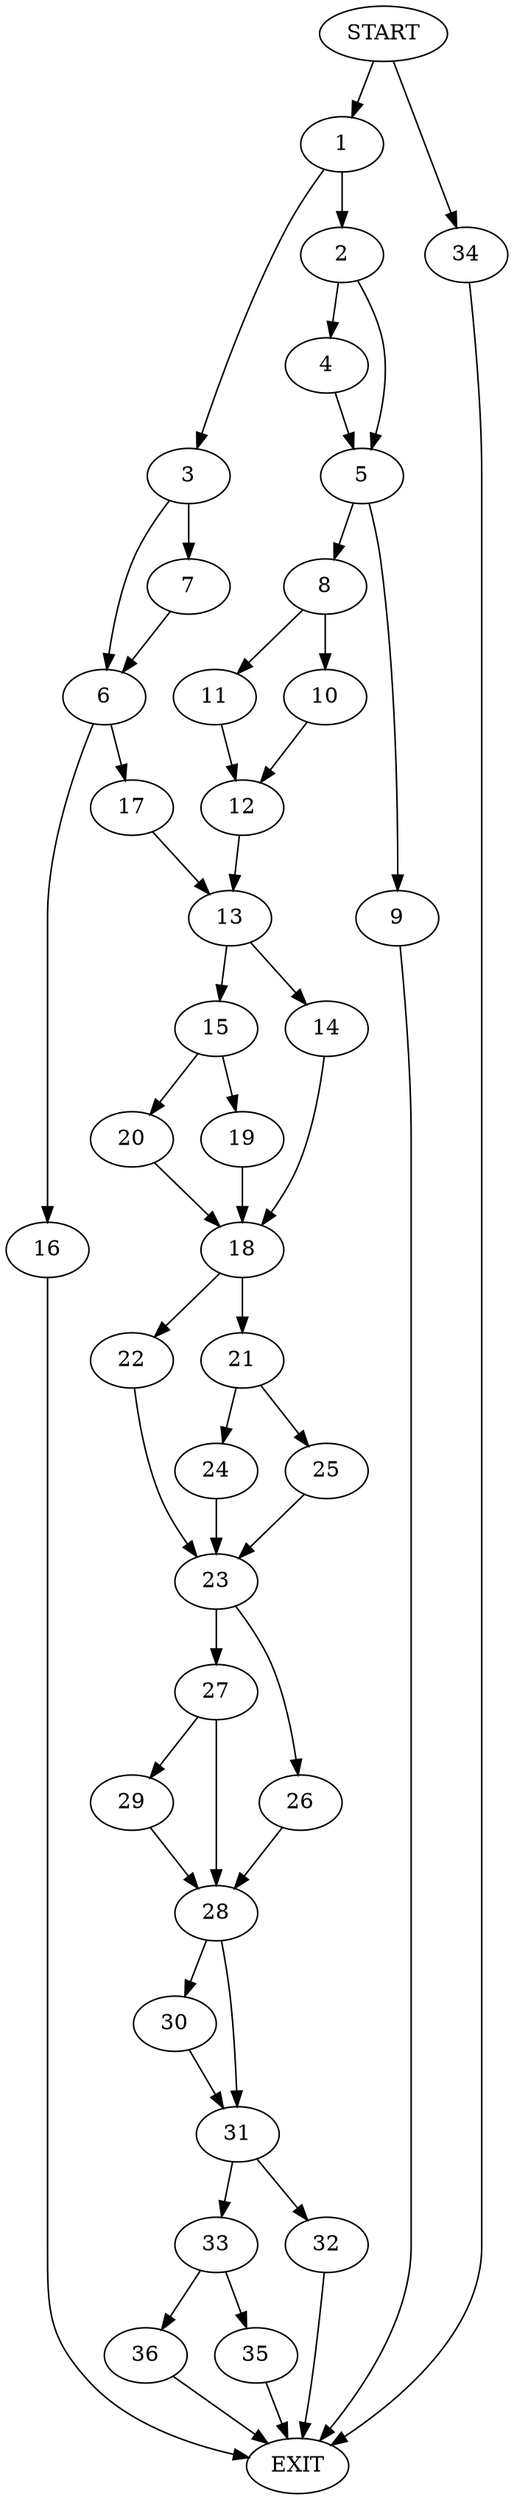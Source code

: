 digraph {
0 [label="START"]
37 [label="EXIT"]
0 -> 1
1 -> 2
1 -> 3
2 -> 4
2 -> 5
3 -> 6
3 -> 7
5 -> 8
5 -> 9
4 -> 5
8 -> 10
8 -> 11
9 -> 37
11 -> 12
10 -> 12
12 -> 13
13 -> 14
13 -> 15
7 -> 6
6 -> 16
6 -> 17
17 -> 13
16 -> 37
14 -> 18
15 -> 19
15 -> 20
19 -> 18
20 -> 18
18 -> 21
18 -> 22
22 -> 23
21 -> 24
21 -> 25
23 -> 26
23 -> 27
24 -> 23
25 -> 23
26 -> 28
27 -> 29
27 -> 28
28 -> 30
28 -> 31
29 -> 28
31 -> 32
31 -> 33
30 -> 31
0 -> 34
34 -> 37
33 -> 35
33 -> 36
32 -> 37
35 -> 37
36 -> 37
}
